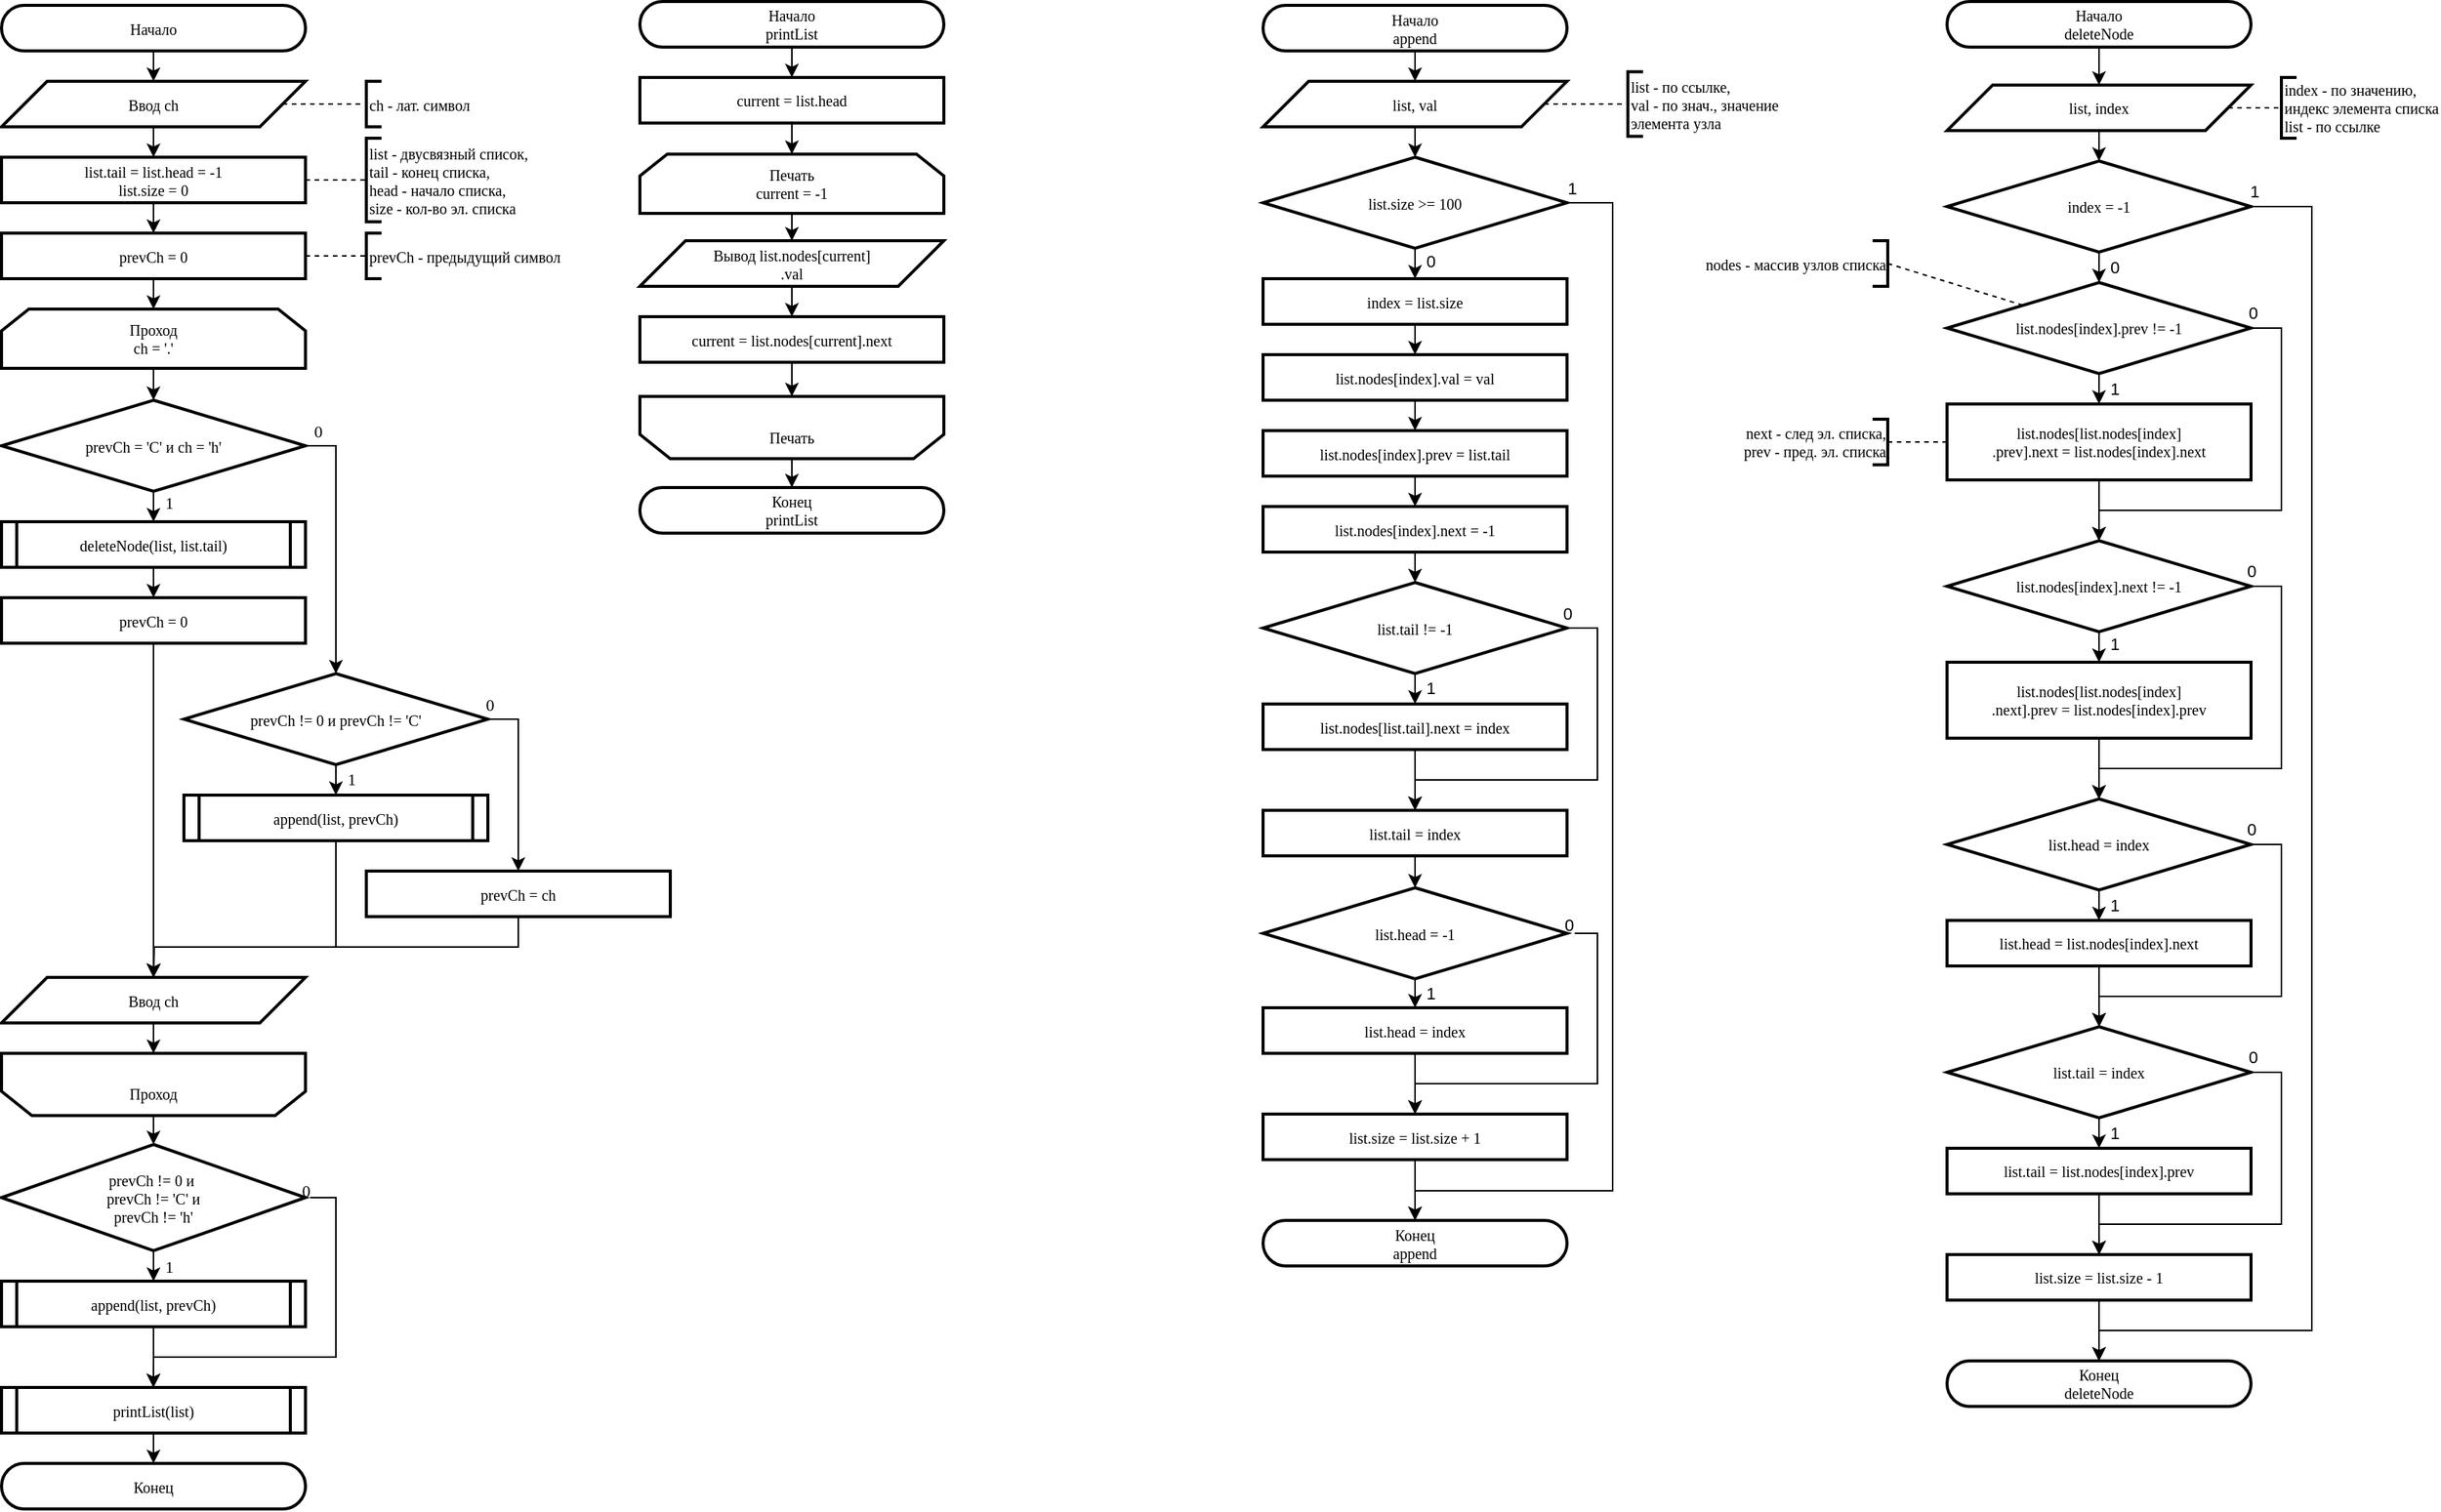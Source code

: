 <mxfile version="24.7.17">
  <diagram name="main" id="jVEK5ynekXel9OajkIGy">
    <mxGraphModel dx="2607" dy="1520" grid="1" gridSize="10" guides="1" tooltips="1" connect="1" arrows="1" fold="1" page="1" pageScale="1" pageWidth="827" pageHeight="1169" math="0" shadow="0">
      <root>
        <mxCell id="0" />
        <mxCell id="1" parent="0" />
        <mxCell id="JVfxpoRo0mACQ-mL29F7-50" style="edgeStyle=orthogonalEdgeStyle;rounded=0;orthogonalLoop=1;jettySize=auto;html=1;exitX=0.5;exitY=1;exitDx=0;exitDy=0;entryX=0.5;entryY=0;entryDx=0;entryDy=0;fontFamily=JetBrains Mono;" edge="1" parent="1" source="WmZ_2GUWTMjp4BoJw7Mx-1" target="JVfxpoRo0mACQ-mL29F7-7">
          <mxGeometry relative="1" as="geometry" />
        </mxCell>
        <mxCell id="WmZ_2GUWTMjp4BoJw7Mx-1" value="Начало" style="rounded=1;whiteSpace=wrap;html=1;arcSize=50;container=0;strokeWidth=2;fontFamily=JetBrains Mono;fontSize=10;" parent="1" vertex="1">
          <mxGeometry x="10" y="12.5" width="200" height="30" as="geometry" />
        </mxCell>
        <mxCell id="WmZ_2GUWTMjp4BoJw7Mx-2" value="Конец" style="rounded=1;whiteSpace=wrap;html=1;arcSize=50;container=0;strokeWidth=2;fontFamily=JetBrains Mono;fontSize=10;" parent="1" vertex="1">
          <mxGeometry x="10" y="972.5" width="200" height="30" as="geometry" />
        </mxCell>
        <mxCell id="JVfxpoRo0mACQ-mL29F7-37" style="edgeStyle=orthogonalEdgeStyle;rounded=0;orthogonalLoop=1;jettySize=auto;html=1;exitX=0.5;exitY=0;exitDx=0;exitDy=0;entryX=0.5;entryY=0;entryDx=0;entryDy=0;fontFamily=JetBrains Mono;" edge="1" parent="1" source="JVfxpoRo0mACQ-mL29F7-5" target="JVfxpoRo0mACQ-mL29F7-36">
          <mxGeometry relative="1" as="geometry" />
        </mxCell>
        <mxCell id="JVfxpoRo0mACQ-mL29F7-5" value="&lt;div style=&quot;font-size: 10px;&quot;&gt;&lt;br style=&quot;font-size: 10px;&quot;&gt;&lt;/div&gt;&lt;div style=&quot;font-size: 10px;&quot;&gt;Проход&lt;/div&gt;" style="shape=loopLimit;whiteSpace=wrap;html=1;size=20;direction=west;strokeWidth=2;fontFamily=JetBrains Mono;fontSize=10;" vertex="1" parent="1">
          <mxGeometry x="10" y="702.5" width="200" height="41" as="geometry" />
        </mxCell>
        <mxCell id="JVfxpoRo0mACQ-mL29F7-15" style="edgeStyle=orthogonalEdgeStyle;rounded=0;orthogonalLoop=1;jettySize=auto;html=1;exitX=0.5;exitY=1;exitDx=0;exitDy=0;entryX=0.5;entryY=0;entryDx=0;entryDy=0;fontFamily=JetBrains Mono;" edge="1" parent="1" source="JVfxpoRo0mACQ-mL29F7-6" target="JVfxpoRo0mACQ-mL29F7-11">
          <mxGeometry relative="1" as="geometry" />
        </mxCell>
        <mxCell id="JVfxpoRo0mACQ-mL29F7-6" value="&lt;div style=&quot;font-size: 10px;&quot;&gt;Проход&lt;/div&gt;&lt;div style=&quot;font-size: 10px;&quot;&gt;ch = &#39;.&#39;&lt;/div&gt;" style="shape=loopLimit;whiteSpace=wrap;html=1;size=18;direction=east;strokeWidth=2;fontFamily=JetBrains Mono;fontSize=10;" vertex="1" parent="1">
          <mxGeometry x="10" y="212.5" width="200" height="39" as="geometry" />
        </mxCell>
        <mxCell id="JVfxpoRo0mACQ-mL29F7-61" style="edgeStyle=orthogonalEdgeStyle;rounded=0;orthogonalLoop=1;jettySize=auto;html=1;exitX=0.5;exitY=1;exitDx=0;exitDy=0;entryX=0.5;entryY=0;entryDx=0;entryDy=0;fontFamily=JetBrains Mono;" edge="1" parent="1" source="JVfxpoRo0mACQ-mL29F7-7" target="JVfxpoRo0mACQ-mL29F7-60">
          <mxGeometry relative="1" as="geometry" />
        </mxCell>
        <mxCell id="JVfxpoRo0mACQ-mL29F7-7" value="Ввод ch" style="shape=parallelogram;perimeter=parallelogramPerimeter;whiteSpace=wrap;html=1;fixedSize=1;size=30;container=0;strokeWidth=2;fontFamily=JetBrains Mono;fontSize=10;" vertex="1" parent="1">
          <mxGeometry x="10" y="62.5" width="200" height="30" as="geometry" />
        </mxCell>
        <mxCell id="JVfxpoRo0mACQ-mL29F7-8" value="ch - лат. символ" style="strokeWidth=2;html=1;shape=mxgraph.flowchart.annotation_1;align=left;pointerEvents=1;fontFamily=JetBrains Mono;fontSize=10;" vertex="1" parent="1">
          <mxGeometry x="250" y="62.5" width="10" height="30" as="geometry" />
        </mxCell>
        <mxCell id="JVfxpoRo0mACQ-mL29F7-9" style="edgeStyle=orthogonalEdgeStyle;rounded=0;orthogonalLoop=1;jettySize=auto;html=1;exitX=1;exitY=0.5;exitDx=0;exitDy=0;entryX=0;entryY=0.5;entryDx=0;entryDy=0;entryPerimeter=0;dashed=1;endArrow=none;endFill=0;fontFamily=JetBrains Mono;" edge="1" parent="1" source="JVfxpoRo0mACQ-mL29F7-7" target="JVfxpoRo0mACQ-mL29F7-8">
          <mxGeometry relative="1" as="geometry" />
        </mxCell>
        <mxCell id="JVfxpoRo0mACQ-mL29F7-13" style="edgeStyle=orthogonalEdgeStyle;rounded=0;orthogonalLoop=1;jettySize=auto;html=1;exitX=0.5;exitY=1;exitDx=0;exitDy=0;entryX=0.5;entryY=0;entryDx=0;entryDy=0;fontFamily=JetBrains Mono;" edge="1" parent="1" source="JVfxpoRo0mACQ-mL29F7-11" target="JVfxpoRo0mACQ-mL29F7-12">
          <mxGeometry relative="1" as="geometry" />
        </mxCell>
        <mxCell id="JVfxpoRo0mACQ-mL29F7-14" value="1" style="edgeLabel;html=1;align=center;verticalAlign=middle;resizable=0;points=[];fontFamily=JetBrains Mono;" vertex="1" connectable="0" parent="JVfxpoRo0mACQ-mL29F7-13">
          <mxGeometry x="-0.24" y="1" relative="1" as="geometry">
            <mxPoint x="9" as="offset" />
          </mxGeometry>
        </mxCell>
        <mxCell id="JVfxpoRo0mACQ-mL29F7-19" style="edgeStyle=orthogonalEdgeStyle;rounded=0;orthogonalLoop=1;jettySize=auto;html=1;exitX=1;exitY=0.5;exitDx=0;exitDy=0;entryX=0.5;entryY=0;entryDx=0;entryDy=0;fontFamily=JetBrains Mono;" edge="1" parent="1" source="JVfxpoRo0mACQ-mL29F7-11" target="JVfxpoRo0mACQ-mL29F7-18">
          <mxGeometry relative="1" as="geometry" />
        </mxCell>
        <mxCell id="JVfxpoRo0mACQ-mL29F7-22" value="0" style="edgeLabel;html=1;align=center;verticalAlign=middle;resizable=0;points=[];fontFamily=JetBrains Mono;" vertex="1" connectable="0" parent="JVfxpoRo0mACQ-mL29F7-19">
          <mxGeometry x="-0.912" y="-1" relative="1" as="geometry">
            <mxPoint y="-11" as="offset" />
          </mxGeometry>
        </mxCell>
        <mxCell id="JVfxpoRo0mACQ-mL29F7-11" value="prevCh = &#39;C&#39; и ch = &#39;h&#39;" style="rhombus;whiteSpace=wrap;html=1;strokeWidth=2;fontFamily=JetBrains Mono;fontSize=10;" vertex="1" parent="1">
          <mxGeometry x="10" y="272.5" width="200" height="60" as="geometry" />
        </mxCell>
        <mxCell id="JVfxpoRo0mACQ-mL29F7-21" style="edgeStyle=orthogonalEdgeStyle;rounded=0;orthogonalLoop=1;jettySize=auto;html=1;exitX=0.5;exitY=1;exitDx=0;exitDy=0;entryX=0.5;entryY=0;entryDx=0;entryDy=0;fontFamily=JetBrains Mono;" edge="1" parent="1" source="JVfxpoRo0mACQ-mL29F7-12" target="JVfxpoRo0mACQ-mL29F7-20">
          <mxGeometry relative="1" as="geometry" />
        </mxCell>
        <mxCell id="JVfxpoRo0mACQ-mL29F7-12" value="deleteNode&lt;span style=&quot;background-color: initial;&quot;&gt;(list, list.tail)&lt;/span&gt;" style="shape=process;whiteSpace=wrap;html=1;backgroundOutline=1;strokeWidth=2;size=0.05;fontFamily=JetBrains Mono;fontSize=10;" vertex="1" parent="1">
          <mxGeometry x="10" y="352.5" width="200" height="30" as="geometry" />
        </mxCell>
        <mxCell id="JVfxpoRo0mACQ-mL29F7-17" style="edgeStyle=orthogonalEdgeStyle;rounded=0;orthogonalLoop=1;jettySize=auto;html=1;exitX=0.5;exitY=1;exitDx=0;exitDy=0;entryX=0.5;entryY=0;entryDx=0;entryDy=0;fontFamily=JetBrains Mono;" edge="1" parent="1" source="JVfxpoRo0mACQ-mL29F7-16" target="JVfxpoRo0mACQ-mL29F7-6">
          <mxGeometry relative="1" as="geometry" />
        </mxCell>
        <mxCell id="JVfxpoRo0mACQ-mL29F7-16" value="prevCh = 0" style="rounded=0;whiteSpace=wrap;html=1;strokeWidth=2;fontFamily=JetBrains Mono;fontSize=10;" vertex="1" parent="1">
          <mxGeometry x="10" y="162.5" width="200" height="30" as="geometry" />
        </mxCell>
        <mxCell id="JVfxpoRo0mACQ-mL29F7-24" style="edgeStyle=orthogonalEdgeStyle;rounded=0;orthogonalLoop=1;jettySize=auto;html=1;exitX=0.5;exitY=1;exitDx=0;exitDy=0;entryX=0.5;entryY=0;entryDx=0;entryDy=0;fontFamily=JetBrains Mono;" edge="1" parent="1" source="JVfxpoRo0mACQ-mL29F7-18" target="JVfxpoRo0mACQ-mL29F7-23">
          <mxGeometry relative="1" as="geometry" />
        </mxCell>
        <mxCell id="JVfxpoRo0mACQ-mL29F7-25" value="1" style="edgeLabel;html=1;align=center;verticalAlign=middle;resizable=0;points=[];fontFamily=JetBrains Mono;" vertex="1" connectable="0" parent="JVfxpoRo0mACQ-mL29F7-24">
          <mxGeometry x="-0.12" y="1" relative="1" as="geometry">
            <mxPoint x="9" as="offset" />
          </mxGeometry>
        </mxCell>
        <mxCell id="JVfxpoRo0mACQ-mL29F7-30" style="edgeStyle=orthogonalEdgeStyle;rounded=0;orthogonalLoop=1;jettySize=auto;html=1;exitX=1;exitY=0.5;exitDx=0;exitDy=0;entryX=0.5;entryY=0;entryDx=0;entryDy=0;fontFamily=JetBrains Mono;" edge="1" parent="1" source="JVfxpoRo0mACQ-mL29F7-18" target="JVfxpoRo0mACQ-mL29F7-29">
          <mxGeometry relative="1" as="geometry" />
        </mxCell>
        <mxCell id="JVfxpoRo0mACQ-mL29F7-31" value="0" style="edgeLabel;html=1;align=center;verticalAlign=middle;resizable=0;points=[];fontFamily=JetBrains Mono;" vertex="1" connectable="0" parent="JVfxpoRo0mACQ-mL29F7-30">
          <mxGeometry x="-0.857" y="-1" relative="1" as="geometry">
            <mxPoint x="-8" y="-11" as="offset" />
          </mxGeometry>
        </mxCell>
        <mxCell id="JVfxpoRo0mACQ-mL29F7-18" value="prevCh != 0 и prevCh != &#39;C&#39;" style="rhombus;whiteSpace=wrap;html=1;strokeWidth=2;fontFamily=JetBrains Mono;fontSize=10;" vertex="1" parent="1">
          <mxGeometry x="130" y="452.5" width="200" height="60" as="geometry" />
        </mxCell>
        <mxCell id="JVfxpoRo0mACQ-mL29F7-32" style="edgeStyle=orthogonalEdgeStyle;rounded=0;orthogonalLoop=1;jettySize=auto;html=1;exitX=0.5;exitY=1;exitDx=0;exitDy=0;entryX=0.5;entryY=0;entryDx=0;entryDy=0;fontFamily=JetBrains Mono;" edge="1" parent="1" source="JVfxpoRo0mACQ-mL29F7-20" target="JVfxpoRo0mACQ-mL29F7-27">
          <mxGeometry relative="1" as="geometry" />
        </mxCell>
        <mxCell id="JVfxpoRo0mACQ-mL29F7-20" value="prevCh = 0" style="rounded=0;whiteSpace=wrap;html=1;strokeWidth=2;fontFamily=JetBrains Mono;fontSize=10;" vertex="1" parent="1">
          <mxGeometry x="10" y="402.5" width="200" height="30" as="geometry" />
        </mxCell>
        <mxCell id="JVfxpoRo0mACQ-mL29F7-33" style="edgeStyle=orthogonalEdgeStyle;rounded=0;orthogonalLoop=1;jettySize=auto;html=1;exitX=0.5;exitY=1;exitDx=0;exitDy=0;entryX=0.5;entryY=0;entryDx=0;entryDy=0;fontFamily=JetBrains Mono;" edge="1" parent="1" source="JVfxpoRo0mACQ-mL29F7-23" target="JVfxpoRo0mACQ-mL29F7-27">
          <mxGeometry relative="1" as="geometry">
            <Array as="points">
              <mxPoint x="230" y="632.5" />
              <mxPoint x="110" y="632.5" />
            </Array>
          </mxGeometry>
        </mxCell>
        <mxCell id="JVfxpoRo0mACQ-mL29F7-23" value="append(list, prevCh)" style="shape=process;whiteSpace=wrap;html=1;backgroundOutline=1;strokeWidth=2;size=0.05;fontFamily=JetBrains Mono;fontSize=10;" vertex="1" parent="1">
          <mxGeometry x="130" y="532.5" width="200" height="30" as="geometry" />
        </mxCell>
        <mxCell id="JVfxpoRo0mACQ-mL29F7-35" style="edgeStyle=orthogonalEdgeStyle;rounded=0;orthogonalLoop=1;jettySize=auto;html=1;exitX=0.5;exitY=1;exitDx=0;exitDy=0;entryX=0.5;entryY=1;entryDx=0;entryDy=0;fontFamily=JetBrains Mono;" edge="1" parent="1" source="JVfxpoRo0mACQ-mL29F7-27" target="JVfxpoRo0mACQ-mL29F7-5">
          <mxGeometry relative="1" as="geometry" />
        </mxCell>
        <mxCell id="JVfxpoRo0mACQ-mL29F7-27" value="Ввод ch" style="shape=parallelogram;perimeter=parallelogramPerimeter;whiteSpace=wrap;html=1;fixedSize=1;size=30;container=0;strokeWidth=2;fontFamily=JetBrains Mono;fontSize=10;" vertex="1" parent="1">
          <mxGeometry x="10" y="652.5" width="200" height="30" as="geometry" />
        </mxCell>
        <mxCell id="JVfxpoRo0mACQ-mL29F7-34" style="edgeStyle=orthogonalEdgeStyle;rounded=0;orthogonalLoop=1;jettySize=auto;html=1;exitX=0.5;exitY=1;exitDx=0;exitDy=0;fontFamily=JetBrains Mono;" edge="1" parent="1" source="JVfxpoRo0mACQ-mL29F7-29">
          <mxGeometry relative="1" as="geometry">
            <mxPoint x="110" y="652.5" as="targetPoint" />
          </mxGeometry>
        </mxCell>
        <mxCell id="JVfxpoRo0mACQ-mL29F7-29" value="prevCh = ch" style="rounded=0;whiteSpace=wrap;html=1;strokeWidth=2;fontFamily=JetBrains Mono;fontSize=10;" vertex="1" parent="1">
          <mxGeometry x="250" y="582.5" width="200" height="30" as="geometry" />
        </mxCell>
        <mxCell id="JVfxpoRo0mACQ-mL29F7-39" style="edgeStyle=orthogonalEdgeStyle;rounded=0;orthogonalLoop=1;jettySize=auto;html=1;exitX=0.5;exitY=1;exitDx=0;exitDy=0;entryX=0.5;entryY=0;entryDx=0;entryDy=0;fontFamily=JetBrains Mono;" edge="1" parent="1" source="JVfxpoRo0mACQ-mL29F7-36" target="JVfxpoRo0mACQ-mL29F7-38">
          <mxGeometry relative="1" as="geometry" />
        </mxCell>
        <mxCell id="JVfxpoRo0mACQ-mL29F7-42" value="1" style="edgeLabel;html=1;align=center;verticalAlign=middle;resizable=0;points=[];fontFamily=JetBrains Mono;" vertex="1" connectable="0" parent="JVfxpoRo0mACQ-mL29F7-39">
          <mxGeometry x="-0.267" y="-1" relative="1" as="geometry">
            <mxPoint x="11" y="3" as="offset" />
          </mxGeometry>
        </mxCell>
        <mxCell id="JVfxpoRo0mACQ-mL29F7-43" style="edgeStyle=orthogonalEdgeStyle;rounded=0;orthogonalLoop=1;jettySize=auto;html=1;exitX=1;exitY=0.5;exitDx=0;exitDy=0;entryX=0.5;entryY=0;entryDx=0;entryDy=0;fontFamily=JetBrains Mono;" edge="1" parent="1" source="JVfxpoRo0mACQ-mL29F7-36" target="JVfxpoRo0mACQ-mL29F7-41">
          <mxGeometry relative="1" as="geometry">
            <Array as="points">
              <mxPoint x="230" y="797.5" />
              <mxPoint x="230" y="902.5" />
              <mxPoint x="110" y="902.5" />
            </Array>
          </mxGeometry>
        </mxCell>
        <mxCell id="JVfxpoRo0mACQ-mL29F7-56" value="0" style="edgeLabel;html=1;align=center;verticalAlign=middle;resizable=0;points=[];fontFamily=JetBrains Mono;" vertex="1" connectable="0" parent="JVfxpoRo0mACQ-mL29F7-43">
          <mxGeometry x="-0.924" y="1" relative="1" as="geometry">
            <mxPoint x="-10" y="-4" as="offset" />
          </mxGeometry>
        </mxCell>
        <mxCell id="JVfxpoRo0mACQ-mL29F7-36" value="prevCh != 0 и&amp;nbsp;&lt;div&gt;prevCh != &#39;C&#39; и&lt;br&gt;prevCh != &#39;h&#39;&lt;/div&gt;" style="rhombus;whiteSpace=wrap;html=1;strokeWidth=2;fontFamily=JetBrains Mono;fontSize=10;" vertex="1" parent="1">
          <mxGeometry x="10" y="762.5" width="200" height="70" as="geometry" />
        </mxCell>
        <mxCell id="JVfxpoRo0mACQ-mL29F7-44" style="edgeStyle=orthogonalEdgeStyle;rounded=0;orthogonalLoop=1;jettySize=auto;html=1;exitX=0.5;exitY=1;exitDx=0;exitDy=0;fontFamily=JetBrains Mono;" edge="1" parent="1" source="JVfxpoRo0mACQ-mL29F7-38">
          <mxGeometry relative="1" as="geometry">
            <mxPoint x="109.857" y="922.5" as="targetPoint" />
          </mxGeometry>
        </mxCell>
        <mxCell id="JVfxpoRo0mACQ-mL29F7-38" value="append(list, prevCh)" style="shape=process;whiteSpace=wrap;html=1;backgroundOutline=1;strokeWidth=2;size=0.05;fontFamily=JetBrains Mono;fontSize=10;" vertex="1" parent="1">
          <mxGeometry x="10" y="852.5" width="200" height="30" as="geometry" />
        </mxCell>
        <mxCell id="JVfxpoRo0mACQ-mL29F7-45" style="edgeStyle=orthogonalEdgeStyle;rounded=0;orthogonalLoop=1;jettySize=auto;html=1;exitX=0.5;exitY=1;exitDx=0;exitDy=0;entryX=0.5;entryY=0;entryDx=0;entryDy=0;fontFamily=JetBrains Mono;" edge="1" parent="1" source="JVfxpoRo0mACQ-mL29F7-41" target="WmZ_2GUWTMjp4BoJw7Mx-2">
          <mxGeometry relative="1" as="geometry" />
        </mxCell>
        <mxCell id="JVfxpoRo0mACQ-mL29F7-41" value="printList(list)" style="shape=process;whiteSpace=wrap;html=1;backgroundOutline=1;strokeWidth=2;size=0.05;fontFamily=JetBrains Mono;fontSize=10;" vertex="1" parent="1">
          <mxGeometry x="10" y="922.5" width="200" height="30" as="geometry" />
        </mxCell>
        <mxCell id="JVfxpoRo0mACQ-mL29F7-58" style="edgeStyle=orthogonalEdgeStyle;rounded=0;orthogonalLoop=1;jettySize=auto;html=1;exitX=0.5;exitY=1;exitDx=0;exitDy=0;entryX=0.5;entryY=0;entryDx=0;entryDy=0;fontFamily=JetBrains Mono;" edge="1" parent="1" source="JVfxpoRo0mACQ-mL29F7-46" target="JVfxpoRo0mACQ-mL29F7-48">
          <mxGeometry relative="1" as="geometry" />
        </mxCell>
        <mxCell id="JVfxpoRo0mACQ-mL29F7-46" value="Начало&lt;div&gt;deleteNode&lt;/div&gt;" style="rounded=1;whiteSpace=wrap;html=1;arcSize=50;container=0;strokeWidth=2;fontFamily=JetBrains Mono;fontSize=10;" vertex="1" parent="1">
          <mxGeometry x="1290" y="10" width="200" height="30" as="geometry" />
        </mxCell>
        <mxCell id="JVfxpoRo0mACQ-mL29F7-47" value="Конец&lt;div&gt;deleteNode&lt;/div&gt;" style="rounded=1;whiteSpace=wrap;html=1;arcSize=50;container=0;strokeWidth=2;fontFamily=JetBrains Mono;fontSize=10;" vertex="1" parent="1">
          <mxGeometry x="1290" y="905" width="200" height="30" as="geometry" />
        </mxCell>
        <mxCell id="JVfxpoRo0mACQ-mL29F7-88" style="edgeStyle=orthogonalEdgeStyle;rounded=0;orthogonalLoop=1;jettySize=auto;html=1;exitX=0.5;exitY=1;exitDx=0;exitDy=0;entryX=0.5;entryY=0;entryDx=0;entryDy=0;" edge="1" parent="1" source="JVfxpoRo0mACQ-mL29F7-48" target="JVfxpoRo0mACQ-mL29F7-66">
          <mxGeometry relative="1" as="geometry" />
        </mxCell>
        <mxCell id="JVfxpoRo0mACQ-mL29F7-48" value="list, index" style="shape=parallelogram;perimeter=parallelogramPerimeter;whiteSpace=wrap;html=1;fixedSize=1;size=30;container=0;strokeWidth=2;fontFamily=JetBrains Mono;fontSize=10;" vertex="1" parent="1">
          <mxGeometry x="1290" y="65" width="200" height="30" as="geometry" />
        </mxCell>
        <mxCell id="JVfxpoRo0mACQ-mL29F7-49" value="index - по значению,&lt;br&gt;индекс элемента списка&lt;br&gt;list - по ссылке" style="strokeWidth=2;html=1;shape=mxgraph.flowchart.annotation_1;align=left;pointerEvents=1;fontFamily=JetBrains Mono;fontSize=10;" vertex="1" parent="1">
          <mxGeometry x="1510" y="60" width="10" height="40" as="geometry" />
        </mxCell>
        <mxCell id="JVfxpoRo0mACQ-mL29F7-52" value="prevCh - предыдущий символ" style="strokeWidth=2;html=1;shape=mxgraph.flowchart.annotation_1;align=left;pointerEvents=1;fontFamily=JetBrains Mono;fontSize=10;" vertex="1" parent="1">
          <mxGeometry x="250" y="162.5" width="10" height="30" as="geometry" />
        </mxCell>
        <mxCell id="JVfxpoRo0mACQ-mL29F7-53" style="edgeStyle=orthogonalEdgeStyle;rounded=0;orthogonalLoop=1;jettySize=auto;html=1;exitX=1;exitY=0.5;exitDx=0;exitDy=0;entryX=0;entryY=0.5;entryDx=0;entryDy=0;entryPerimeter=0;dashed=1;endArrow=none;endFill=0;fontFamily=JetBrains Mono;" edge="1" parent="1" source="JVfxpoRo0mACQ-mL29F7-16" target="JVfxpoRo0mACQ-mL29F7-52">
          <mxGeometry relative="1" as="geometry" />
        </mxCell>
        <mxCell id="JVfxpoRo0mACQ-mL29F7-57" style="edgeStyle=orthogonalEdgeStyle;rounded=0;orthogonalLoop=1;jettySize=auto;html=1;exitX=1;exitY=0.5;exitDx=0;exitDy=0;entryX=0;entryY=0.5;entryDx=0;entryDy=0;entryPerimeter=0;dashed=1;endArrow=none;endFill=0;fontFamily=JetBrains Mono;" edge="1" parent="1" source="JVfxpoRo0mACQ-mL29F7-48" target="JVfxpoRo0mACQ-mL29F7-49">
          <mxGeometry relative="1" as="geometry" />
        </mxCell>
        <mxCell id="JVfxpoRo0mACQ-mL29F7-62" style="edgeStyle=orthogonalEdgeStyle;rounded=0;orthogonalLoop=1;jettySize=auto;html=1;exitX=0.5;exitY=1;exitDx=0;exitDy=0;entryX=0.5;entryY=0;entryDx=0;entryDy=0;fontFamily=JetBrains Mono;" edge="1" parent="1" source="JVfxpoRo0mACQ-mL29F7-60" target="JVfxpoRo0mACQ-mL29F7-16">
          <mxGeometry relative="1" as="geometry" />
        </mxCell>
        <mxCell id="JVfxpoRo0mACQ-mL29F7-60" value="list.tail = list.head = -1&lt;div&gt;list.size = 0&lt;/div&gt;" style="rounded=0;whiteSpace=wrap;html=1;strokeWidth=2;fontFamily=JetBrains Mono;fontSize=10;" vertex="1" parent="1">
          <mxGeometry x="10" y="112.5" width="200" height="30" as="geometry" />
        </mxCell>
        <mxCell id="JVfxpoRo0mACQ-mL29F7-63" value="list - двусвязный список,&lt;div&gt;tail - конец списка,&lt;/div&gt;&lt;div&gt;head - начало списка,&lt;br&gt;size - кол-во эл. списка&lt;/div&gt;" style="strokeWidth=2;html=1;shape=mxgraph.flowchart.annotation_1;align=left;pointerEvents=1;fontFamily=JetBrains Mono;fontSize=10;" vertex="1" parent="1">
          <mxGeometry x="250" y="100" width="10" height="55" as="geometry" />
        </mxCell>
        <mxCell id="JVfxpoRo0mACQ-mL29F7-64" style="edgeStyle=orthogonalEdgeStyle;rounded=0;orthogonalLoop=1;jettySize=auto;html=1;exitX=1;exitY=0.5;exitDx=0;exitDy=0;entryX=0;entryY=0.5;entryDx=0;entryDy=0;entryPerimeter=0;dashed=1;endArrow=none;endFill=0;fontFamily=JetBrains Mono;" edge="1" parent="1" source="JVfxpoRo0mACQ-mL29F7-60" target="JVfxpoRo0mACQ-mL29F7-63">
          <mxGeometry relative="1" as="geometry" />
        </mxCell>
        <mxCell id="JVfxpoRo0mACQ-mL29F7-67" style="edgeStyle=orthogonalEdgeStyle;rounded=0;orthogonalLoop=1;jettySize=auto;html=1;exitX=1;exitY=0.5;exitDx=0;exitDy=0;entryX=0.5;entryY=0;entryDx=0;entryDy=0;" edge="1" parent="1" source="JVfxpoRo0mACQ-mL29F7-66" target="JVfxpoRo0mACQ-mL29F7-47">
          <mxGeometry relative="1" as="geometry">
            <Array as="points">
              <mxPoint x="1530" y="145" />
              <mxPoint x="1530" y="885" />
              <mxPoint x="1390" y="885" />
            </Array>
          </mxGeometry>
        </mxCell>
        <mxCell id="JVfxpoRo0mACQ-mL29F7-68" value="1" style="edgeLabel;html=1;align=center;verticalAlign=middle;resizable=0;points=[];" vertex="1" connectable="0" parent="JVfxpoRo0mACQ-mL29F7-67">
          <mxGeometry x="-0.96" y="-1" relative="1" as="geometry">
            <mxPoint x="-17" y="-11" as="offset" />
          </mxGeometry>
        </mxCell>
        <mxCell id="JVfxpoRo0mACQ-mL29F7-70" style="edgeStyle=orthogonalEdgeStyle;rounded=0;orthogonalLoop=1;jettySize=auto;html=1;exitX=0.5;exitY=1;exitDx=0;exitDy=0;entryX=0.5;entryY=0;entryDx=0;entryDy=0;" edge="1" parent="1" source="JVfxpoRo0mACQ-mL29F7-66" target="JVfxpoRo0mACQ-mL29F7-69">
          <mxGeometry relative="1" as="geometry" />
        </mxCell>
        <mxCell id="JVfxpoRo0mACQ-mL29F7-71" value="0" style="edgeLabel;html=1;align=center;verticalAlign=middle;resizable=0;points=[];" vertex="1" connectable="0" parent="JVfxpoRo0mACQ-mL29F7-70">
          <mxGeometry x="-0.157" y="-1" relative="1" as="geometry">
            <mxPoint x="11" y="1" as="offset" />
          </mxGeometry>
        </mxCell>
        <mxCell id="JVfxpoRo0mACQ-mL29F7-66" value="index = -1" style="rhombus;whiteSpace=wrap;html=1;strokeWidth=2;fontFamily=JetBrains Mono;fontSize=10;" vertex="1" parent="1">
          <mxGeometry x="1290" y="115" width="200" height="60" as="geometry" />
        </mxCell>
        <mxCell id="JVfxpoRo0mACQ-mL29F7-73" style="edgeStyle=orthogonalEdgeStyle;rounded=0;orthogonalLoop=1;jettySize=auto;html=1;exitX=0.5;exitY=1;exitDx=0;exitDy=0;entryX=0.5;entryY=0;entryDx=0;entryDy=0;" edge="1" parent="1" source="JVfxpoRo0mACQ-mL29F7-69" target="JVfxpoRo0mACQ-mL29F7-72">
          <mxGeometry relative="1" as="geometry" />
        </mxCell>
        <mxCell id="JVfxpoRo0mACQ-mL29F7-80" value="1" style="edgeLabel;html=1;align=center;verticalAlign=middle;resizable=0;points=[];" vertex="1" connectable="0" parent="JVfxpoRo0mACQ-mL29F7-73">
          <mxGeometry x="-0.224" relative="1" as="geometry">
            <mxPoint x="10" y="2" as="offset" />
          </mxGeometry>
        </mxCell>
        <mxCell id="JVfxpoRo0mACQ-mL29F7-78" style="edgeStyle=orthogonalEdgeStyle;rounded=0;orthogonalLoop=1;jettySize=auto;html=1;exitX=1;exitY=0.5;exitDx=0;exitDy=0;entryX=0.5;entryY=0;entryDx=0;entryDy=0;" edge="1" parent="1" source="JVfxpoRo0mACQ-mL29F7-69" target="JVfxpoRo0mACQ-mL29F7-76">
          <mxGeometry relative="1" as="geometry">
            <Array as="points">
              <mxPoint x="1510" y="225" />
              <mxPoint x="1510" y="345" />
              <mxPoint x="1390" y="345" />
            </Array>
          </mxGeometry>
        </mxCell>
        <mxCell id="JVfxpoRo0mACQ-mL29F7-81" value="0" style="edgeLabel;html=1;align=center;verticalAlign=middle;resizable=0;points=[];" vertex="1" connectable="0" parent="JVfxpoRo0mACQ-mL29F7-78">
          <mxGeometry x="-0.926" y="2" relative="1" as="geometry">
            <mxPoint x="-10" y="-8" as="offset" />
          </mxGeometry>
        </mxCell>
        <mxCell id="JVfxpoRo0mACQ-mL29F7-69" value="list.nodes[index].prev != -1" style="rhombus;whiteSpace=wrap;html=1;strokeWidth=2;fontFamily=JetBrains Mono;fontSize=10;" vertex="1" parent="1">
          <mxGeometry x="1290" y="195" width="200" height="60" as="geometry" />
        </mxCell>
        <mxCell id="JVfxpoRo0mACQ-mL29F7-79" style="edgeStyle=orthogonalEdgeStyle;rounded=0;orthogonalLoop=1;jettySize=auto;html=1;exitX=0.5;exitY=1;exitDx=0;exitDy=0;entryX=0.5;entryY=0;entryDx=0;entryDy=0;" edge="1" parent="1" source="JVfxpoRo0mACQ-mL29F7-72" target="JVfxpoRo0mACQ-mL29F7-76">
          <mxGeometry relative="1" as="geometry" />
        </mxCell>
        <mxCell id="JVfxpoRo0mACQ-mL29F7-72" value="list.nodes[list.nodes[index]&lt;div&gt;.prev].next = list.nodes[index].next&lt;/div&gt;" style="rounded=0;whiteSpace=wrap;html=1;strokeWidth=2;fontFamily=JetBrains Mono;fontSize=10;" vertex="1" parent="1">
          <mxGeometry x="1290" y="275" width="200" height="50" as="geometry" />
        </mxCell>
        <mxCell id="JVfxpoRo0mACQ-mL29F7-75" style="edgeStyle=orthogonalEdgeStyle;rounded=0;orthogonalLoop=1;jettySize=auto;html=1;exitX=0.5;exitY=1;exitDx=0;exitDy=0;entryX=0.5;entryY=0;entryDx=0;entryDy=0;" edge="1" source="JVfxpoRo0mACQ-mL29F7-76" target="JVfxpoRo0mACQ-mL29F7-77" parent="1">
          <mxGeometry relative="1" as="geometry" />
        </mxCell>
        <mxCell id="JVfxpoRo0mACQ-mL29F7-82" value="1" style="edgeLabel;html=1;align=center;verticalAlign=middle;resizable=0;points=[];" vertex="1" connectable="0" parent="JVfxpoRo0mACQ-mL29F7-75">
          <mxGeometry x="-0.22" relative="1" as="geometry">
            <mxPoint x="10" as="offset" />
          </mxGeometry>
        </mxCell>
        <mxCell id="JVfxpoRo0mACQ-mL29F7-84" style="edgeStyle=orthogonalEdgeStyle;rounded=0;orthogonalLoop=1;jettySize=auto;html=1;exitX=1;exitY=0.5;exitDx=0;exitDy=0;entryX=0.5;entryY=0;entryDx=0;entryDy=0;" edge="1" parent="1" source="JVfxpoRo0mACQ-mL29F7-76" target="JVfxpoRo0mACQ-mL29F7-83">
          <mxGeometry relative="1" as="geometry">
            <Array as="points">
              <mxPoint x="1510" y="395" />
              <mxPoint x="1510" y="515" />
              <mxPoint x="1390" y="515" />
            </Array>
          </mxGeometry>
        </mxCell>
        <mxCell id="JVfxpoRo0mACQ-mL29F7-86" value="0" style="edgeLabel;html=1;align=center;verticalAlign=middle;resizable=0;points=[];" vertex="1" connectable="0" parent="JVfxpoRo0mACQ-mL29F7-84">
          <mxGeometry x="-0.95" y="2" relative="1" as="geometry">
            <mxPoint x="-7" y="-8" as="offset" />
          </mxGeometry>
        </mxCell>
        <mxCell id="JVfxpoRo0mACQ-mL29F7-76" value="list.nodes[index].next != -1" style="rhombus;whiteSpace=wrap;html=1;strokeWidth=2;fontFamily=JetBrains Mono;fontSize=10;" vertex="1" parent="1">
          <mxGeometry x="1290" y="365" width="200" height="60" as="geometry" />
        </mxCell>
        <mxCell id="JVfxpoRo0mACQ-mL29F7-85" style="edgeStyle=orthogonalEdgeStyle;rounded=0;orthogonalLoop=1;jettySize=auto;html=1;exitX=0.5;exitY=1;exitDx=0;exitDy=0;entryX=0.5;entryY=0;entryDx=0;entryDy=0;" edge="1" parent="1" source="JVfxpoRo0mACQ-mL29F7-77" target="JVfxpoRo0mACQ-mL29F7-83">
          <mxGeometry relative="1" as="geometry" />
        </mxCell>
        <mxCell id="JVfxpoRo0mACQ-mL29F7-77" value="list.nodes[list.nodes[index]&lt;div&gt;.next].prev = list.nodes[index].prev&lt;/div&gt;" style="rounded=0;whiteSpace=wrap;html=1;strokeWidth=2;fontFamily=JetBrains Mono;fontSize=10;" vertex="1" parent="1">
          <mxGeometry x="1290" y="445" width="200" height="50" as="geometry" />
        </mxCell>
        <mxCell id="JVfxpoRo0mACQ-mL29F7-89" style="edgeStyle=orthogonalEdgeStyle;rounded=0;orthogonalLoop=1;jettySize=auto;html=1;exitX=0.5;exitY=1;exitDx=0;exitDy=0;entryX=0.5;entryY=0;entryDx=0;entryDy=0;" edge="1" parent="1" source="JVfxpoRo0mACQ-mL29F7-83" target="JVfxpoRo0mACQ-mL29F7-87">
          <mxGeometry relative="1" as="geometry" />
        </mxCell>
        <mxCell id="JVfxpoRo0mACQ-mL29F7-95" value="1" style="edgeLabel;html=1;align=center;verticalAlign=middle;resizable=0;points=[];" vertex="1" connectable="0" parent="JVfxpoRo0mACQ-mL29F7-89">
          <mxGeometry x="-0.5" y="1" relative="1" as="geometry">
            <mxPoint x="9" y="5" as="offset" />
          </mxGeometry>
        </mxCell>
        <mxCell id="JVfxpoRo0mACQ-mL29F7-93" style="edgeStyle=orthogonalEdgeStyle;rounded=0;orthogonalLoop=1;jettySize=auto;html=1;exitX=1;exitY=0.5;exitDx=0;exitDy=0;entryX=0.5;entryY=0;entryDx=0;entryDy=0;" edge="1" parent="1" source="JVfxpoRo0mACQ-mL29F7-83" target="JVfxpoRo0mACQ-mL29F7-91">
          <mxGeometry relative="1" as="geometry">
            <Array as="points">
              <mxPoint x="1510" y="565" />
              <mxPoint x="1510" y="665" />
              <mxPoint x="1390" y="665" />
            </Array>
          </mxGeometry>
        </mxCell>
        <mxCell id="JVfxpoRo0mACQ-mL29F7-96" value="0" style="edgeLabel;html=1;align=center;verticalAlign=middle;resizable=0;points=[];" vertex="1" connectable="0" parent="JVfxpoRo0mACQ-mL29F7-93">
          <mxGeometry x="-0.907" y="1" relative="1" as="geometry">
            <mxPoint x="-12" y="-9" as="offset" />
          </mxGeometry>
        </mxCell>
        <mxCell id="JVfxpoRo0mACQ-mL29F7-83" value="list.head = index" style="rhombus;whiteSpace=wrap;html=1;strokeWidth=2;fontFamily=JetBrains Mono;fontSize=10;" vertex="1" parent="1">
          <mxGeometry x="1290" y="535" width="200" height="60" as="geometry" />
        </mxCell>
        <mxCell id="JVfxpoRo0mACQ-mL29F7-94" style="edgeStyle=orthogonalEdgeStyle;rounded=0;orthogonalLoop=1;jettySize=auto;html=1;exitX=0.5;exitY=1;exitDx=0;exitDy=0;" edge="1" parent="1" source="JVfxpoRo0mACQ-mL29F7-87">
          <mxGeometry relative="1" as="geometry">
            <mxPoint x="1390.143" y="685" as="targetPoint" />
          </mxGeometry>
        </mxCell>
        <mxCell id="JVfxpoRo0mACQ-mL29F7-87" value="list.head = list.nodes[index].next" style="rounded=0;whiteSpace=wrap;html=1;strokeWidth=2;fontFamily=JetBrains Mono;fontSize=10;" vertex="1" parent="1">
          <mxGeometry x="1290" y="615" width="200" height="30" as="geometry" />
        </mxCell>
        <mxCell id="JVfxpoRo0mACQ-mL29F7-90" style="edgeStyle=orthogonalEdgeStyle;rounded=0;orthogonalLoop=1;jettySize=auto;html=1;exitX=0.5;exitY=1;exitDx=0;exitDy=0;entryX=0.5;entryY=0;entryDx=0;entryDy=0;" edge="1" source="JVfxpoRo0mACQ-mL29F7-91" target="JVfxpoRo0mACQ-mL29F7-92" parent="1">
          <mxGeometry relative="1" as="geometry" />
        </mxCell>
        <mxCell id="JVfxpoRo0mACQ-mL29F7-97" value="1" style="edgeLabel;html=1;align=center;verticalAlign=middle;resizable=0;points=[];" vertex="1" connectable="0" parent="JVfxpoRo0mACQ-mL29F7-90">
          <mxGeometry x="-0.129" relative="1" as="geometry">
            <mxPoint x="10" y="1" as="offset" />
          </mxGeometry>
        </mxCell>
        <mxCell id="JVfxpoRo0mACQ-mL29F7-99" style="edgeStyle=orthogonalEdgeStyle;rounded=0;orthogonalLoop=1;jettySize=auto;html=1;exitX=1;exitY=0.5;exitDx=0;exitDy=0;entryX=0.5;entryY=0;entryDx=0;entryDy=0;" edge="1" parent="1" source="JVfxpoRo0mACQ-mL29F7-91" target="JVfxpoRo0mACQ-mL29F7-98">
          <mxGeometry relative="1" as="geometry">
            <Array as="points">
              <mxPoint x="1510" y="715" />
              <mxPoint x="1510" y="815" />
              <mxPoint x="1390" y="815" />
            </Array>
          </mxGeometry>
        </mxCell>
        <mxCell id="JVfxpoRo0mACQ-mL29F7-101" value="0" style="edgeLabel;html=1;align=center;verticalAlign=middle;resizable=0;points=[];" vertex="1" connectable="0" parent="JVfxpoRo0mACQ-mL29F7-99">
          <mxGeometry x="-0.898" y="1" relative="1" as="geometry">
            <mxPoint x="-13" y="-9" as="offset" />
          </mxGeometry>
        </mxCell>
        <mxCell id="JVfxpoRo0mACQ-mL29F7-91" value="list.tail = index" style="rhombus;whiteSpace=wrap;html=1;strokeWidth=2;fontFamily=JetBrains Mono;fontSize=10;" vertex="1" parent="1">
          <mxGeometry x="1290" y="685" width="200" height="60" as="geometry" />
        </mxCell>
        <mxCell id="JVfxpoRo0mACQ-mL29F7-100" style="edgeStyle=orthogonalEdgeStyle;rounded=0;orthogonalLoop=1;jettySize=auto;html=1;exitX=0.5;exitY=1;exitDx=0;exitDy=0;" edge="1" parent="1" source="JVfxpoRo0mACQ-mL29F7-92">
          <mxGeometry relative="1" as="geometry">
            <mxPoint x="1390.143" y="835" as="targetPoint" />
          </mxGeometry>
        </mxCell>
        <mxCell id="JVfxpoRo0mACQ-mL29F7-92" value="list.tail = list.nodes[index].prev" style="rounded=0;whiteSpace=wrap;html=1;strokeWidth=2;fontFamily=JetBrains Mono;fontSize=10;" vertex="1" parent="1">
          <mxGeometry x="1290" y="765" width="200" height="30" as="geometry" />
        </mxCell>
        <mxCell id="JVfxpoRo0mACQ-mL29F7-102" style="edgeStyle=orthogonalEdgeStyle;rounded=0;orthogonalLoop=1;jettySize=auto;html=1;exitX=0.5;exitY=1;exitDx=0;exitDy=0;entryX=0.5;entryY=0;entryDx=0;entryDy=0;" edge="1" parent="1" source="JVfxpoRo0mACQ-mL29F7-98" target="JVfxpoRo0mACQ-mL29F7-47">
          <mxGeometry relative="1" as="geometry" />
        </mxCell>
        <mxCell id="JVfxpoRo0mACQ-mL29F7-98" value="list.size = list.size - 1" style="rounded=0;whiteSpace=wrap;html=1;strokeWidth=2;fontFamily=JetBrains Mono;fontSize=10;" vertex="1" parent="1">
          <mxGeometry x="1290" y="835" width="200" height="30" as="geometry" />
        </mxCell>
        <mxCell id="JVfxpoRo0mACQ-mL29F7-108" style="edgeStyle=orthogonalEdgeStyle;rounded=0;orthogonalLoop=1;jettySize=auto;html=1;exitX=0.5;exitY=1;exitDx=0;exitDy=0;entryX=0.5;entryY=0;entryDx=0;entryDy=0;" edge="1" parent="1" source="JVfxpoRo0mACQ-mL29F7-103" target="JVfxpoRo0mACQ-mL29F7-107">
          <mxGeometry relative="1" as="geometry" />
        </mxCell>
        <mxCell id="JVfxpoRo0mACQ-mL29F7-103" value="Начало&lt;div&gt;append&lt;/div&gt;" style="rounded=1;whiteSpace=wrap;html=1;arcSize=50;container=0;strokeWidth=2;fontFamily=JetBrains Mono;fontSize=10;" vertex="1" parent="1">
          <mxGeometry x="840" y="12.5" width="200" height="30" as="geometry" />
        </mxCell>
        <mxCell id="JVfxpoRo0mACQ-mL29F7-104" value="Конец&lt;div&gt;append&lt;/div&gt;" style="rounded=1;whiteSpace=wrap;html=1;arcSize=50;container=0;strokeWidth=2;fontFamily=JetBrains Mono;fontSize=10;" vertex="1" parent="1">
          <mxGeometry x="840" y="812.5" width="200" height="30" as="geometry" />
        </mxCell>
        <mxCell id="JVfxpoRo0mACQ-mL29F7-106" style="rounded=0;orthogonalLoop=1;jettySize=auto;html=1;exitX=0;exitY=0.5;exitDx=0;exitDy=0;exitPerimeter=0;entryX=0;entryY=0;entryDx=0;entryDy=0;dashed=1;endArrow=none;endFill=0;" edge="1" parent="1" source="JVfxpoRo0mACQ-mL29F7-105" target="JVfxpoRo0mACQ-mL29F7-69">
          <mxGeometry relative="1" as="geometry" />
        </mxCell>
        <mxCell id="JVfxpoRo0mACQ-mL29F7-105" value="nodes - массив узлов списка" style="strokeWidth=2;html=1;shape=mxgraph.flowchart.annotation_1;align=right;pointerEvents=1;fontFamily=JetBrains Mono;fontSize=10;direction=west;" vertex="1" parent="1">
          <mxGeometry x="1241" y="167.5" width="10" height="30" as="geometry" />
        </mxCell>
        <mxCell id="JVfxpoRo0mACQ-mL29F7-114" style="edgeStyle=orthogonalEdgeStyle;rounded=0;orthogonalLoop=1;jettySize=auto;html=1;exitX=0.5;exitY=1;exitDx=0;exitDy=0;entryX=0.5;entryY=0;entryDx=0;entryDy=0;" edge="1" parent="1" source="JVfxpoRo0mACQ-mL29F7-107" target="JVfxpoRo0mACQ-mL29F7-111">
          <mxGeometry relative="1" as="geometry" />
        </mxCell>
        <mxCell id="JVfxpoRo0mACQ-mL29F7-107" value="list, val" style="shape=parallelogram;perimeter=parallelogramPerimeter;whiteSpace=wrap;html=1;fixedSize=1;size=30;container=0;strokeWidth=2;fontFamily=JetBrains Mono;fontSize=10;" vertex="1" parent="1">
          <mxGeometry x="840" y="62.5" width="200" height="30" as="geometry" />
        </mxCell>
        <mxCell id="JVfxpoRo0mACQ-mL29F7-109" value="list - по ссылке,&lt;div&gt;val - по знач., значение&lt;/div&gt;&lt;div&gt;элемента узла&lt;/div&gt;" style="strokeWidth=2;html=1;shape=mxgraph.flowchart.annotation_1;align=left;pointerEvents=1;fontFamily=JetBrains Mono;fontSize=10;" vertex="1" parent="1">
          <mxGeometry x="1080" y="56.25" width="10" height="42.5" as="geometry" />
        </mxCell>
        <mxCell id="JVfxpoRo0mACQ-mL29F7-110" style="edgeStyle=orthogonalEdgeStyle;rounded=0;orthogonalLoop=1;jettySize=auto;html=1;exitX=1;exitY=0.5;exitDx=0;exitDy=0;entryX=0;entryY=0.5;entryDx=0;entryDy=0;entryPerimeter=0;dashed=1;endArrow=none;endFill=0;" edge="1" parent="1" source="JVfxpoRo0mACQ-mL29F7-107" target="JVfxpoRo0mACQ-mL29F7-109">
          <mxGeometry relative="1" as="geometry" />
        </mxCell>
        <mxCell id="JVfxpoRo0mACQ-mL29F7-112" style="edgeStyle=orthogonalEdgeStyle;rounded=0;orthogonalLoop=1;jettySize=auto;html=1;exitX=1;exitY=0.5;exitDx=0;exitDy=0;entryX=0.5;entryY=0;entryDx=0;entryDy=0;" edge="1" parent="1" source="JVfxpoRo0mACQ-mL29F7-111" target="JVfxpoRo0mACQ-mL29F7-104">
          <mxGeometry relative="1" as="geometry">
            <Array as="points">
              <mxPoint x="1070" y="143" />
              <mxPoint x="1070" y="793" />
              <mxPoint x="940" y="793" />
            </Array>
          </mxGeometry>
        </mxCell>
        <mxCell id="JVfxpoRo0mACQ-mL29F7-113" value="1" style="edgeLabel;html=1;align=center;verticalAlign=middle;resizable=0;points=[];" vertex="1" connectable="0" parent="JVfxpoRo0mACQ-mL29F7-112">
          <mxGeometry x="-0.971" y="-1" relative="1" as="geometry">
            <mxPoint x="-9" y="-11" as="offset" />
          </mxGeometry>
        </mxCell>
        <mxCell id="JVfxpoRo0mACQ-mL29F7-116" style="edgeStyle=orthogonalEdgeStyle;rounded=0;orthogonalLoop=1;jettySize=auto;html=1;exitX=0.5;exitY=1;exitDx=0;exitDy=0;entryX=0.5;entryY=0;entryDx=0;entryDy=0;" edge="1" parent="1" source="JVfxpoRo0mACQ-mL29F7-111" target="JVfxpoRo0mACQ-mL29F7-115">
          <mxGeometry relative="1" as="geometry" />
        </mxCell>
        <mxCell id="JVfxpoRo0mACQ-mL29F7-117" value="0" style="edgeLabel;html=1;align=center;verticalAlign=middle;resizable=0;points=[];" vertex="1" connectable="0" parent="JVfxpoRo0mACQ-mL29F7-116">
          <mxGeometry x="-0.44" relative="1" as="geometry">
            <mxPoint x="10" y="3" as="offset" />
          </mxGeometry>
        </mxCell>
        <mxCell id="JVfxpoRo0mACQ-mL29F7-111" value="list.size &amp;gt;= 100" style="rhombus;whiteSpace=wrap;html=1;strokeWidth=2;fontFamily=JetBrains Mono;fontSize=10;" vertex="1" parent="1">
          <mxGeometry x="840" y="112.5" width="200" height="60" as="geometry" />
        </mxCell>
        <mxCell id="JVfxpoRo0mACQ-mL29F7-119" style="edgeStyle=orthogonalEdgeStyle;rounded=0;orthogonalLoop=1;jettySize=auto;html=1;exitX=0.5;exitY=1;exitDx=0;exitDy=0;entryX=0.5;entryY=0;entryDx=0;entryDy=0;" edge="1" parent="1" source="JVfxpoRo0mACQ-mL29F7-115" target="JVfxpoRo0mACQ-mL29F7-118">
          <mxGeometry relative="1" as="geometry" />
        </mxCell>
        <mxCell id="JVfxpoRo0mACQ-mL29F7-115" value="index = list.size" style="rounded=0;whiteSpace=wrap;html=1;strokeWidth=2;fontFamily=JetBrains Mono;fontSize=10;" vertex="1" parent="1">
          <mxGeometry x="840" y="192.5" width="200" height="30" as="geometry" />
        </mxCell>
        <mxCell id="JVfxpoRo0mACQ-mL29F7-121" style="edgeStyle=orthogonalEdgeStyle;rounded=0;orthogonalLoop=1;jettySize=auto;html=1;exitX=0.5;exitY=1;exitDx=0;exitDy=0;entryX=0.5;entryY=0;entryDx=0;entryDy=0;" edge="1" parent="1" source="JVfxpoRo0mACQ-mL29F7-118" target="JVfxpoRo0mACQ-mL29F7-120">
          <mxGeometry relative="1" as="geometry" />
        </mxCell>
        <mxCell id="JVfxpoRo0mACQ-mL29F7-118" value="list.nodes[index].val = val" style="rounded=0;whiteSpace=wrap;html=1;strokeWidth=2;fontFamily=JetBrains Mono;fontSize=10;" vertex="1" parent="1">
          <mxGeometry x="840" y="242.5" width="200" height="30" as="geometry" />
        </mxCell>
        <mxCell id="JVfxpoRo0mACQ-mL29F7-123" style="edgeStyle=orthogonalEdgeStyle;rounded=0;orthogonalLoop=1;jettySize=auto;html=1;exitX=0.5;exitY=1;exitDx=0;exitDy=0;entryX=0.5;entryY=0;entryDx=0;entryDy=0;" edge="1" parent="1" source="JVfxpoRo0mACQ-mL29F7-120" target="JVfxpoRo0mACQ-mL29F7-122">
          <mxGeometry relative="1" as="geometry" />
        </mxCell>
        <mxCell id="JVfxpoRo0mACQ-mL29F7-120" value="list.nodes[index].prev = list.tail" style="rounded=0;whiteSpace=wrap;html=1;strokeWidth=2;fontFamily=JetBrains Mono;fontSize=10;" vertex="1" parent="1">
          <mxGeometry x="840" y="292.5" width="200" height="30" as="geometry" />
        </mxCell>
        <mxCell id="JVfxpoRo0mACQ-mL29F7-125" style="edgeStyle=orthogonalEdgeStyle;rounded=0;orthogonalLoop=1;jettySize=auto;html=1;exitX=0.5;exitY=1;exitDx=0;exitDy=0;entryX=0.5;entryY=0;entryDx=0;entryDy=0;" edge="1" parent="1" source="JVfxpoRo0mACQ-mL29F7-122" target="JVfxpoRo0mACQ-mL29F7-124">
          <mxGeometry relative="1" as="geometry" />
        </mxCell>
        <mxCell id="JVfxpoRo0mACQ-mL29F7-122" value="list.nodes[index].next = -1" style="rounded=0;whiteSpace=wrap;html=1;strokeWidth=2;fontFamily=JetBrains Mono;fontSize=10;" vertex="1" parent="1">
          <mxGeometry x="840" y="342.5" width="200" height="30" as="geometry" />
        </mxCell>
        <mxCell id="JVfxpoRo0mACQ-mL29F7-127" style="edgeStyle=orthogonalEdgeStyle;rounded=0;orthogonalLoop=1;jettySize=auto;html=1;exitX=0.5;exitY=1;exitDx=0;exitDy=0;entryX=0.5;entryY=0;entryDx=0;entryDy=0;" edge="1" parent="1" source="JVfxpoRo0mACQ-mL29F7-124" target="JVfxpoRo0mACQ-mL29F7-126">
          <mxGeometry relative="1" as="geometry" />
        </mxCell>
        <mxCell id="JVfxpoRo0mACQ-mL29F7-128" value="1" style="edgeLabel;html=1;align=center;verticalAlign=middle;resizable=0;points=[];" vertex="1" connectable="0" parent="JVfxpoRo0mACQ-mL29F7-127">
          <mxGeometry x="-0.14" y="-1" relative="1" as="geometry">
            <mxPoint x="11" y="1" as="offset" />
          </mxGeometry>
        </mxCell>
        <mxCell id="JVfxpoRo0mACQ-mL29F7-130" style="edgeStyle=orthogonalEdgeStyle;rounded=0;orthogonalLoop=1;jettySize=auto;html=1;exitX=1;exitY=0.5;exitDx=0;exitDy=0;entryX=0.5;entryY=0;entryDx=0;entryDy=0;" edge="1" parent="1" source="JVfxpoRo0mACQ-mL29F7-124" target="JVfxpoRo0mACQ-mL29F7-129">
          <mxGeometry relative="1" as="geometry">
            <Array as="points">
              <mxPoint x="1060" y="422.5" />
              <mxPoint x="1060" y="522.5" />
              <mxPoint x="940" y="522.5" />
            </Array>
          </mxGeometry>
        </mxCell>
        <mxCell id="JVfxpoRo0mACQ-mL29F7-132" value="0" style="edgeLabel;html=1;align=center;verticalAlign=middle;resizable=0;points=[];" vertex="1" connectable="0" parent="JVfxpoRo0mACQ-mL29F7-130">
          <mxGeometry x="-0.929" y="1" relative="1" as="geometry">
            <mxPoint x="-9" y="-9" as="offset" />
          </mxGeometry>
        </mxCell>
        <mxCell id="JVfxpoRo0mACQ-mL29F7-124" value="list.tail != -1" style="rhombus;whiteSpace=wrap;html=1;strokeWidth=2;fontFamily=JetBrains Mono;fontSize=10;" vertex="1" parent="1">
          <mxGeometry x="840" y="392.5" width="200" height="60" as="geometry" />
        </mxCell>
        <mxCell id="JVfxpoRo0mACQ-mL29F7-131" style="edgeStyle=orthogonalEdgeStyle;rounded=0;orthogonalLoop=1;jettySize=auto;html=1;exitX=0.5;exitY=1;exitDx=0;exitDy=0;" edge="1" parent="1" source="JVfxpoRo0mACQ-mL29F7-126">
          <mxGeometry relative="1" as="geometry">
            <mxPoint x="940" y="542.5" as="targetPoint" />
          </mxGeometry>
        </mxCell>
        <mxCell id="JVfxpoRo0mACQ-mL29F7-126" value="list.nodes[list.tail].next = index" style="rounded=0;whiteSpace=wrap;html=1;strokeWidth=2;fontFamily=JetBrains Mono;fontSize=10;" vertex="1" parent="1">
          <mxGeometry x="840" y="472.5" width="200" height="30" as="geometry" />
        </mxCell>
        <mxCell id="JVfxpoRo0mACQ-mL29F7-134" style="edgeStyle=orthogonalEdgeStyle;rounded=0;orthogonalLoop=1;jettySize=auto;html=1;exitX=0.5;exitY=1;exitDx=0;exitDy=0;entryX=0.5;entryY=0;entryDx=0;entryDy=0;" edge="1" parent="1" source="JVfxpoRo0mACQ-mL29F7-129" target="JVfxpoRo0mACQ-mL29F7-133">
          <mxGeometry relative="1" as="geometry" />
        </mxCell>
        <mxCell id="JVfxpoRo0mACQ-mL29F7-129" value="list.tail = index" style="rounded=0;whiteSpace=wrap;html=1;strokeWidth=2;fontFamily=JetBrains Mono;fontSize=10;" vertex="1" parent="1">
          <mxGeometry x="840" y="542.5" width="200" height="30" as="geometry" />
        </mxCell>
        <mxCell id="JVfxpoRo0mACQ-mL29F7-136" style="edgeStyle=orthogonalEdgeStyle;rounded=0;orthogonalLoop=1;jettySize=auto;html=1;exitX=0.5;exitY=1;exitDx=0;exitDy=0;entryX=0.5;entryY=0;entryDx=0;entryDy=0;" edge="1" parent="1" source="JVfxpoRo0mACQ-mL29F7-133" target="JVfxpoRo0mACQ-mL29F7-135">
          <mxGeometry relative="1" as="geometry" />
        </mxCell>
        <mxCell id="JVfxpoRo0mACQ-mL29F7-140" value="1" style="edgeLabel;html=1;align=center;verticalAlign=middle;resizable=0;points=[];" vertex="1" connectable="0" parent="JVfxpoRo0mACQ-mL29F7-136">
          <mxGeometry x="-0.579" y="-2" relative="1" as="geometry">
            <mxPoint x="12" y="5" as="offset" />
          </mxGeometry>
        </mxCell>
        <mxCell id="JVfxpoRo0mACQ-mL29F7-139" style="edgeStyle=orthogonalEdgeStyle;rounded=0;orthogonalLoop=1;jettySize=auto;html=1;exitX=1;exitY=0.5;exitDx=0;exitDy=0;entryX=0.5;entryY=0;entryDx=0;entryDy=0;" edge="1" parent="1" source="JVfxpoRo0mACQ-mL29F7-133" target="JVfxpoRo0mACQ-mL29F7-137">
          <mxGeometry relative="1" as="geometry">
            <Array as="points">
              <mxPoint x="1060" y="623.5" />
              <mxPoint x="1060" y="722.5" />
              <mxPoint x="940" y="722.5" />
            </Array>
          </mxGeometry>
        </mxCell>
        <mxCell id="JVfxpoRo0mACQ-mL29F7-141" value="0" style="edgeLabel;html=1;align=center;verticalAlign=middle;resizable=0;points=[];" vertex="1" connectable="0" parent="JVfxpoRo0mACQ-mL29F7-139">
          <mxGeometry x="-0.904" relative="1" as="geometry">
            <mxPoint x="-12" y="-6" as="offset" />
          </mxGeometry>
        </mxCell>
        <mxCell id="JVfxpoRo0mACQ-mL29F7-133" value="list.head = -1" style="rhombus;whiteSpace=wrap;html=1;strokeWidth=2;fontFamily=JetBrains Mono;fontSize=10;" vertex="1" parent="1">
          <mxGeometry x="840" y="593.5" width="200" height="60" as="geometry" />
        </mxCell>
        <mxCell id="JVfxpoRo0mACQ-mL29F7-138" style="edgeStyle=orthogonalEdgeStyle;rounded=0;orthogonalLoop=1;jettySize=auto;html=1;exitX=0.5;exitY=1;exitDx=0;exitDy=0;entryX=0.5;entryY=0;entryDx=0;entryDy=0;" edge="1" parent="1" source="JVfxpoRo0mACQ-mL29F7-135" target="JVfxpoRo0mACQ-mL29F7-137">
          <mxGeometry relative="1" as="geometry" />
        </mxCell>
        <mxCell id="JVfxpoRo0mACQ-mL29F7-135" value="list.head = index" style="rounded=0;whiteSpace=wrap;html=1;strokeWidth=2;fontFamily=JetBrains Mono;fontSize=10;" vertex="1" parent="1">
          <mxGeometry x="840" y="672.5" width="200" height="30" as="geometry" />
        </mxCell>
        <mxCell id="JVfxpoRo0mACQ-mL29F7-142" style="edgeStyle=orthogonalEdgeStyle;rounded=0;orthogonalLoop=1;jettySize=auto;html=1;exitX=0.5;exitY=1;exitDx=0;exitDy=0;entryX=0.5;entryY=0;entryDx=0;entryDy=0;" edge="1" parent="1" source="JVfxpoRo0mACQ-mL29F7-137" target="JVfxpoRo0mACQ-mL29F7-104">
          <mxGeometry relative="1" as="geometry" />
        </mxCell>
        <mxCell id="JVfxpoRo0mACQ-mL29F7-137" value="list.size = list.size + 1" style="rounded=0;whiteSpace=wrap;html=1;strokeWidth=2;fontFamily=JetBrains Mono;fontSize=10;" vertex="1" parent="1">
          <mxGeometry x="840" y="742.5" width="200" height="30" as="geometry" />
        </mxCell>
        <mxCell id="JVfxpoRo0mACQ-mL29F7-147" style="edgeStyle=orthogonalEdgeStyle;rounded=0;orthogonalLoop=1;jettySize=auto;html=1;exitX=0.5;exitY=1;exitDx=0;exitDy=0;entryX=0.5;entryY=0;entryDx=0;entryDy=0;" edge="1" parent="1" source="JVfxpoRo0mACQ-mL29F7-143" target="JVfxpoRo0mACQ-mL29F7-145">
          <mxGeometry relative="1" as="geometry" />
        </mxCell>
        <mxCell id="JVfxpoRo0mACQ-mL29F7-143" value="Начало&lt;div&gt;printList&lt;/div&gt;" style="rounded=1;whiteSpace=wrap;html=1;arcSize=50;container=0;strokeWidth=2;fontFamily=JetBrains Mono;fontSize=10;" vertex="1" parent="1">
          <mxGeometry x="430" y="10" width="200" height="30" as="geometry" />
        </mxCell>
        <mxCell id="JVfxpoRo0mACQ-mL29F7-144" value="Конец&lt;div&gt;printList&lt;/div&gt;" style="rounded=1;whiteSpace=wrap;html=1;arcSize=50;container=0;strokeWidth=2;fontFamily=JetBrains Mono;fontSize=10;" vertex="1" parent="1">
          <mxGeometry x="430" y="330" width="200" height="30" as="geometry" />
        </mxCell>
        <mxCell id="JVfxpoRo0mACQ-mL29F7-152" style="edgeStyle=orthogonalEdgeStyle;rounded=0;orthogonalLoop=1;jettySize=auto;html=1;exitX=0.5;exitY=1;exitDx=0;exitDy=0;entryX=0.5;entryY=0;entryDx=0;entryDy=0;" edge="1" parent="1" source="JVfxpoRo0mACQ-mL29F7-145" target="JVfxpoRo0mACQ-mL29F7-149">
          <mxGeometry relative="1" as="geometry" />
        </mxCell>
        <mxCell id="JVfxpoRo0mACQ-mL29F7-145" value="current = list.head" style="rounded=0;whiteSpace=wrap;html=1;strokeWidth=2;fontFamily=JetBrains Mono;fontSize=10;" vertex="1" parent="1">
          <mxGeometry x="430" y="60" width="200" height="30" as="geometry" />
        </mxCell>
        <mxCell id="JVfxpoRo0mACQ-mL29F7-157" style="edgeStyle=orthogonalEdgeStyle;rounded=0;orthogonalLoop=1;jettySize=auto;html=1;exitX=0.5;exitY=0;exitDx=0;exitDy=0;entryX=0.5;entryY=0;entryDx=0;entryDy=0;" edge="1" parent="1" source="JVfxpoRo0mACQ-mL29F7-148" target="JVfxpoRo0mACQ-mL29F7-144">
          <mxGeometry relative="1" as="geometry" />
        </mxCell>
        <mxCell id="JVfxpoRo0mACQ-mL29F7-148" value="&lt;div style=&quot;font-size: 10px;&quot;&gt;&lt;br style=&quot;font-size: 10px;&quot;&gt;&lt;/div&gt;&lt;div style=&quot;font-size: 10px;&quot;&gt;Печать&lt;/div&gt;" style="shape=loopLimit;whiteSpace=wrap;html=1;size=20;direction=west;strokeWidth=2;fontFamily=JetBrains Mono;fontSize=10;" vertex="1" parent="1">
          <mxGeometry x="430" y="270" width="200" height="41" as="geometry" />
        </mxCell>
        <mxCell id="JVfxpoRo0mACQ-mL29F7-153" style="edgeStyle=orthogonalEdgeStyle;rounded=0;orthogonalLoop=1;jettySize=auto;html=1;exitX=0.5;exitY=1;exitDx=0;exitDy=0;entryX=0.5;entryY=0;entryDx=0;entryDy=0;" edge="1" parent="1" source="JVfxpoRo0mACQ-mL29F7-149" target="JVfxpoRo0mACQ-mL29F7-150">
          <mxGeometry relative="1" as="geometry" />
        </mxCell>
        <mxCell id="JVfxpoRo0mACQ-mL29F7-149" value="&lt;div style=&quot;font-size: 10px;&quot;&gt;Печать&lt;/div&gt;&lt;div style=&quot;font-size: 10px;&quot;&gt;current = -1&lt;/div&gt;" style="shape=loopLimit;whiteSpace=wrap;html=1;size=18;direction=east;strokeWidth=2;fontFamily=JetBrains Mono;fontSize=10;" vertex="1" parent="1">
          <mxGeometry x="430" y="110.5" width="200" height="39" as="geometry" />
        </mxCell>
        <mxCell id="JVfxpoRo0mACQ-mL29F7-156" style="edgeStyle=orthogonalEdgeStyle;rounded=0;orthogonalLoop=1;jettySize=auto;html=1;exitX=0.5;exitY=1;exitDx=0;exitDy=0;entryX=0.5;entryY=0;entryDx=0;entryDy=0;" edge="1" parent="1" source="JVfxpoRo0mACQ-mL29F7-150" target="JVfxpoRo0mACQ-mL29F7-154">
          <mxGeometry relative="1" as="geometry" />
        </mxCell>
        <mxCell id="JVfxpoRo0mACQ-mL29F7-150" value="Вывод list.nodes[current]&lt;div&gt;.val&lt;/div&gt;" style="shape=parallelogram;perimeter=parallelogramPerimeter;whiteSpace=wrap;html=1;fixedSize=1;size=30;container=0;strokeWidth=2;fontFamily=JetBrains Mono;fontSize=10;" vertex="1" parent="1">
          <mxGeometry x="430" y="167.5" width="200" height="30" as="geometry" />
        </mxCell>
        <mxCell id="JVfxpoRo0mACQ-mL29F7-155" style="edgeStyle=orthogonalEdgeStyle;rounded=0;orthogonalLoop=1;jettySize=auto;html=1;exitX=0.5;exitY=1;exitDx=0;exitDy=0;entryX=0.5;entryY=1;entryDx=0;entryDy=0;" edge="1" parent="1" source="JVfxpoRo0mACQ-mL29F7-154" target="JVfxpoRo0mACQ-mL29F7-148">
          <mxGeometry relative="1" as="geometry" />
        </mxCell>
        <mxCell id="JVfxpoRo0mACQ-mL29F7-154" value="current = list.nodes[current].next" style="rounded=0;whiteSpace=wrap;html=1;strokeWidth=2;fontFamily=JetBrains Mono;fontSize=10;" vertex="1" parent="1">
          <mxGeometry x="430" y="217.5" width="200" height="30" as="geometry" />
        </mxCell>
        <mxCell id="JVfxpoRo0mACQ-mL29F7-158" value="next - след эл. списка,&lt;div&gt;prev - пред. эл. списка&lt;/div&gt;" style="strokeWidth=2;html=1;shape=mxgraph.flowchart.annotation_1;align=right;pointerEvents=1;fontFamily=JetBrains Mono;fontSize=10;direction=west;" vertex="1" parent="1">
          <mxGeometry x="1241" y="285" width="10" height="30" as="geometry" />
        </mxCell>
        <mxCell id="JVfxpoRo0mACQ-mL29F7-159" style="rounded=0;orthogonalLoop=1;jettySize=auto;html=1;exitX=0;exitY=0.5;exitDx=0;exitDy=0;entryX=0;entryY=0.5;entryDx=0;entryDy=0;entryPerimeter=0;dashed=1;endArrow=none;endFill=0;" edge="1" parent="1" source="JVfxpoRo0mACQ-mL29F7-72" target="JVfxpoRo0mACQ-mL29F7-158">
          <mxGeometry relative="1" as="geometry" />
        </mxCell>
      </root>
    </mxGraphModel>
  </diagram>
</mxfile>
